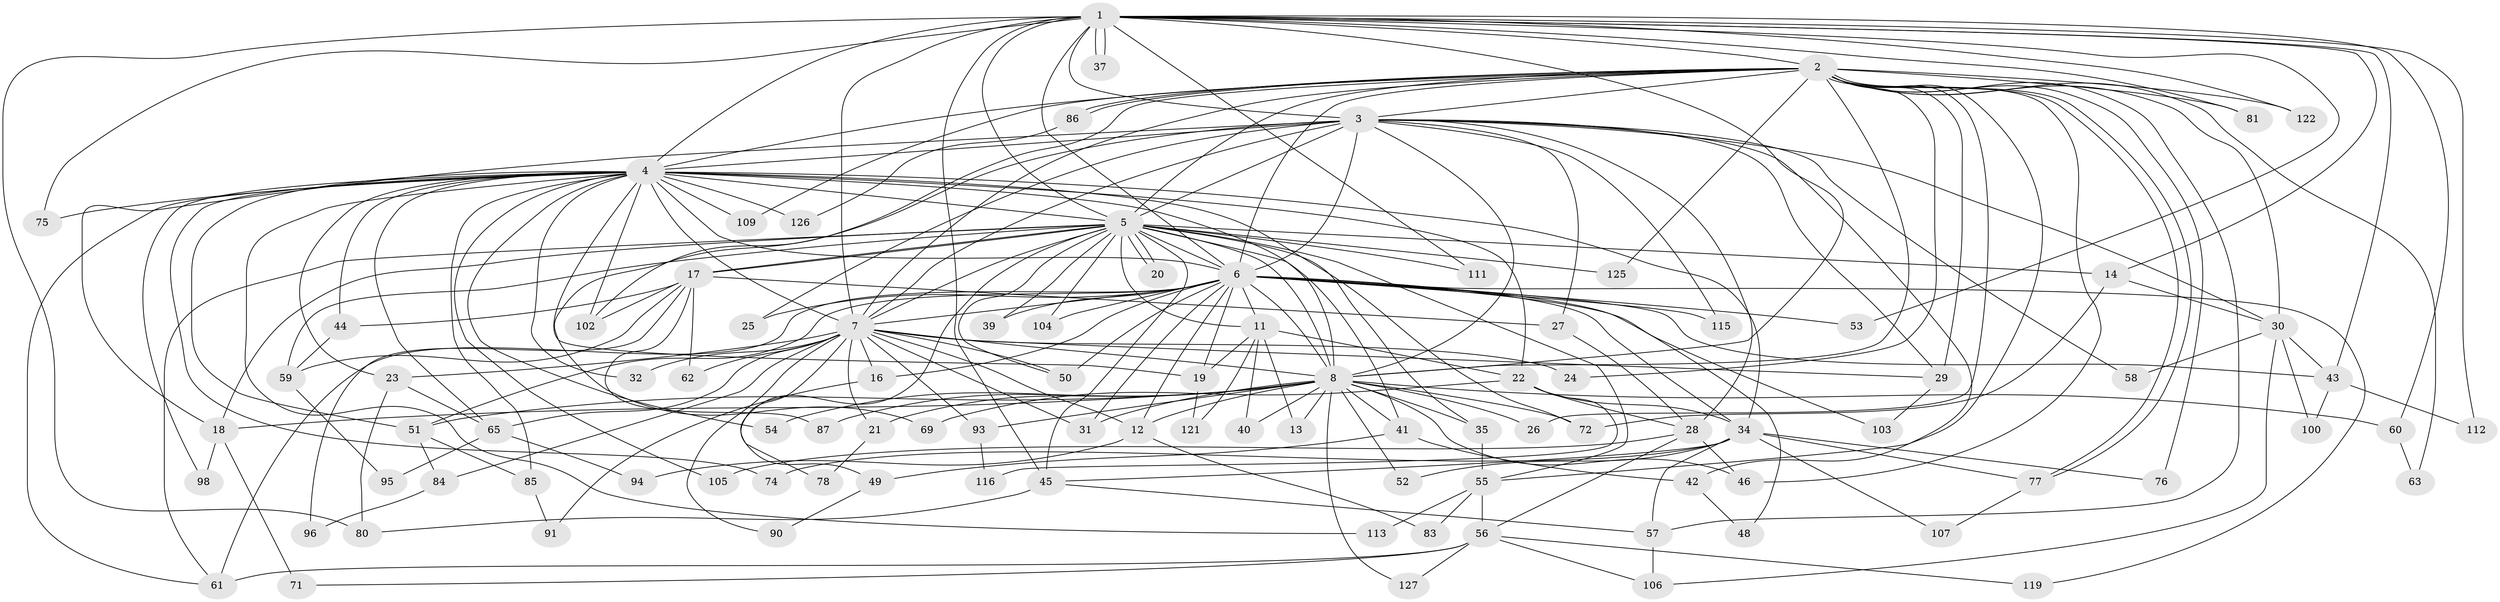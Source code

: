 // original degree distribution, {22: 0.007874015748031496, 28: 0.015748031496062992, 19: 0.015748031496062992, 29: 0.015748031496062992, 24: 0.007874015748031496, 14: 0.015748031496062992, 6: 0.03937007874015748, 4: 0.09448818897637795, 2: 0.5196850393700787, 3: 0.2125984251968504, 9: 0.007874015748031496, 5: 0.03937007874015748, 7: 0.007874015748031496}
// Generated by graph-tools (version 1.1) at 2025/41/03/06/25 10:41:35]
// undirected, 98 vertices, 232 edges
graph export_dot {
graph [start="1"]
  node [color=gray90,style=filled];
  1 [super="+120"];
  2 [super="+88"];
  3 [super="+110"];
  4 [super="+92"];
  5 [super="+10"];
  6 [super="+33"];
  7 [super="+9"];
  8 [super="+64"];
  11 [super="+38"];
  12 [super="+15"];
  13;
  14 [super="+114"];
  16;
  17;
  18 [super="+70"];
  19;
  20;
  21;
  22;
  23;
  24;
  25;
  26;
  27 [super="+117"];
  28 [super="+67"];
  29;
  30 [super="+47"];
  31 [super="+101"];
  32;
  34 [super="+36"];
  35;
  37;
  39;
  40;
  41;
  42;
  43 [super="+99"];
  44;
  45 [super="+79"];
  46;
  48;
  49;
  50 [super="+124"];
  51 [super="+66"];
  52;
  53;
  54;
  55 [super="+73"];
  56 [super="+89"];
  57;
  58;
  59 [super="+123"];
  60;
  61;
  62;
  63;
  65 [super="+68"];
  69;
  71;
  72;
  74;
  75;
  76;
  77 [super="+97"];
  78;
  80 [super="+82"];
  81;
  83;
  84;
  85;
  86;
  87;
  90;
  91;
  93;
  94;
  95;
  96;
  98;
  100;
  102 [super="+118"];
  103;
  104;
  105;
  106 [super="+108"];
  107;
  109;
  111;
  112;
  113;
  115;
  116;
  119;
  121;
  122;
  125;
  126;
  127;
  1 -- 2;
  1 -- 3;
  1 -- 4;
  1 -- 5 [weight=2];
  1 -- 6;
  1 -- 7 [weight=2];
  1 -- 8;
  1 -- 14;
  1 -- 37;
  1 -- 37;
  1 -- 43;
  1 -- 53;
  1 -- 60;
  1 -- 75;
  1 -- 80;
  1 -- 81;
  1 -- 111;
  1 -- 112;
  1 -- 122;
  1 -- 45;
  2 -- 3;
  2 -- 4 [weight=2];
  2 -- 5 [weight=2];
  2 -- 6;
  2 -- 7 [weight=2];
  2 -- 8;
  2 -- 24;
  2 -- 26;
  2 -- 29;
  2 -- 30;
  2 -- 46;
  2 -- 55;
  2 -- 57;
  2 -- 63;
  2 -- 76;
  2 -- 77;
  2 -- 77;
  2 -- 81;
  2 -- 86;
  2 -- 86;
  2 -- 102;
  2 -- 109;
  2 -- 122;
  2 -- 125;
  3 -- 4;
  3 -- 5 [weight=2];
  3 -- 6;
  3 -- 7 [weight=2];
  3 -- 8;
  3 -- 18;
  3 -- 25;
  3 -- 27;
  3 -- 28;
  3 -- 42;
  3 -- 58;
  3 -- 69;
  3 -- 115;
  3 -- 30;
  3 -- 29;
  4 -- 5 [weight=2];
  4 -- 6;
  4 -- 7 [weight=2];
  4 -- 8;
  4 -- 19;
  4 -- 22;
  4 -- 23;
  4 -- 32;
  4 -- 34;
  4 -- 44;
  4 -- 54;
  4 -- 65;
  4 -- 72;
  4 -- 74;
  4 -- 75;
  4 -- 85;
  4 -- 98;
  4 -- 102;
  4 -- 105;
  4 -- 113;
  4 -- 126;
  4 -- 109;
  4 -- 61;
  4 -- 51;
  5 -- 6 [weight=2];
  5 -- 7 [weight=4];
  5 -- 8 [weight=3];
  5 -- 11;
  5 -- 14;
  5 -- 17;
  5 -- 17;
  5 -- 18;
  5 -- 20;
  5 -- 20;
  5 -- 35;
  5 -- 39;
  5 -- 45;
  5 -- 59;
  5 -- 61;
  5 -- 78;
  5 -- 104;
  5 -- 111;
  5 -- 41;
  5 -- 50;
  5 -- 55;
  5 -- 125;
  6 -- 7 [weight=2];
  6 -- 8 [weight=2];
  6 -- 11;
  6 -- 12;
  6 -- 16;
  6 -- 19;
  6 -- 25;
  6 -- 31;
  6 -- 34;
  6 -- 39;
  6 -- 48;
  6 -- 50;
  6 -- 51;
  6 -- 53;
  6 -- 61;
  6 -- 103;
  6 -- 104;
  6 -- 115;
  6 -- 119;
  6 -- 43;
  7 -- 8 [weight=2];
  7 -- 16;
  7 -- 24;
  7 -- 29;
  7 -- 32;
  7 -- 84;
  7 -- 90;
  7 -- 93;
  7 -- 49;
  7 -- 21;
  7 -- 23;
  7 -- 62;
  7 -- 12;
  7 -- 31;
  7 -- 65;
  7 -- 50;
  8 -- 12;
  8 -- 13;
  8 -- 21;
  8 -- 26;
  8 -- 31;
  8 -- 35;
  8 -- 40;
  8 -- 41;
  8 -- 46;
  8 -- 51;
  8 -- 52;
  8 -- 54;
  8 -- 60;
  8 -- 72;
  8 -- 87;
  8 -- 93;
  8 -- 127;
  8 -- 18;
  11 -- 13;
  11 -- 22;
  11 -- 121;
  11 -- 19;
  11 -- 40;
  12 -- 83;
  12 -- 94;
  14 -- 30;
  14 -- 72;
  16 -- 91;
  17 -- 27;
  17 -- 44;
  17 -- 62;
  17 -- 87;
  17 -- 96;
  17 -- 59;
  17 -- 102;
  18 -- 71;
  18 -- 98;
  19 -- 121;
  21 -- 78;
  22 -- 28;
  22 -- 69;
  22 -- 116;
  22 -- 34;
  23 -- 65;
  23 -- 80;
  27 -- 28;
  28 -- 56;
  28 -- 105;
  28 -- 46;
  29 -- 103;
  30 -- 43;
  30 -- 58;
  30 -- 106;
  30 -- 100;
  34 -- 45;
  34 -- 52;
  34 -- 57;
  34 -- 74;
  34 -- 107;
  34 -- 76;
  34 -- 77;
  35 -- 55;
  41 -- 42;
  41 -- 49;
  42 -- 48;
  43 -- 112;
  43 -- 100;
  44 -- 59;
  45 -- 57;
  45 -- 80;
  49 -- 90;
  51 -- 84;
  51 -- 85;
  55 -- 56;
  55 -- 83;
  55 -- 113;
  56 -- 71;
  56 -- 119;
  56 -- 127;
  56 -- 61;
  56 -- 106;
  57 -- 106;
  59 -- 95;
  60 -- 63;
  65 -- 94;
  65 -- 95;
  77 -- 107;
  84 -- 96;
  85 -- 91;
  86 -- 126;
  93 -- 116;
}
